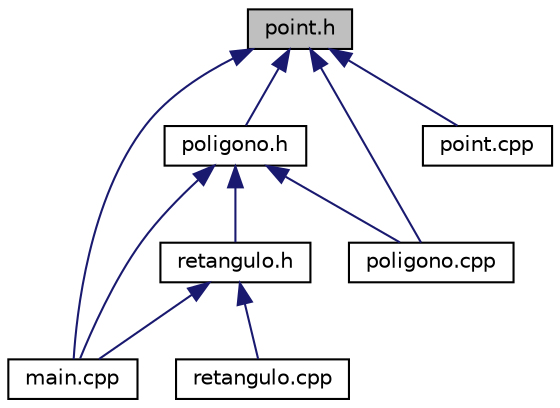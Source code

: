 digraph "point.h"
{
  edge [fontname="Helvetica",fontsize="10",labelfontname="Helvetica",labelfontsize="10"];
  node [fontname="Helvetica",fontsize="10",shape=record];
  Node1 [label="point.h",height=0.2,width=0.4,color="black", fillcolor="grey75", style="filled", fontcolor="black"];
  Node1 -> Node2 [dir="back",color="midnightblue",fontsize="10",style="solid",fontname="Helvetica"];
  Node2 [label="main.cpp",height=0.2,width=0.4,color="black", fillcolor="white", style="filled",URL="$main_8cpp.html"];
  Node1 -> Node3 [dir="back",color="midnightblue",fontsize="10",style="solid",fontname="Helvetica"];
  Node3 [label="poligono.h",height=0.2,width=0.4,color="black", fillcolor="white", style="filled",URL="$poligono_8h.html"];
  Node3 -> Node2 [dir="back",color="midnightblue",fontsize="10",style="solid",fontname="Helvetica"];
  Node3 -> Node4 [dir="back",color="midnightblue",fontsize="10",style="solid",fontname="Helvetica"];
  Node4 [label="retangulo.h",height=0.2,width=0.4,color="black", fillcolor="white", style="filled",URL="$retangulo_8h.html"];
  Node4 -> Node2 [dir="back",color="midnightblue",fontsize="10",style="solid",fontname="Helvetica"];
  Node4 -> Node5 [dir="back",color="midnightblue",fontsize="10",style="solid",fontname="Helvetica"];
  Node5 [label="retangulo.cpp",height=0.2,width=0.4,color="black", fillcolor="white", style="filled",URL="$retangulo_8cpp.html"];
  Node3 -> Node6 [dir="back",color="midnightblue",fontsize="10",style="solid",fontname="Helvetica"];
  Node6 [label="poligono.cpp",height=0.2,width=0.4,color="black", fillcolor="white", style="filled",URL="$poligono_8cpp.html"];
  Node1 -> Node7 [dir="back",color="midnightblue",fontsize="10",style="solid",fontname="Helvetica"];
  Node7 [label="point.cpp",height=0.2,width=0.4,color="black", fillcolor="white", style="filled",URL="$point_8cpp.html"];
  Node1 -> Node6 [dir="back",color="midnightblue",fontsize="10",style="solid",fontname="Helvetica"];
}
